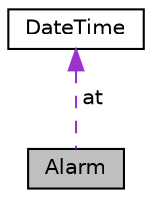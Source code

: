 digraph "Alarm"
{
 // LATEX_PDF_SIZE
  bgcolor="transparent";
  edge [fontname="Helvetica",fontsize="10",labelfontname="Helvetica",labelfontsize="10"];
  node [fontname="Helvetica",fontsize="10",shape=record];
  Node1 [label="Alarm",height=0.2,width=0.4,color="black", fillcolor="grey75", style="filled", fontcolor="black",tooltip=" "];
  Node2 -> Node1 [dir="back",color="darkorchid3",fontsize="10",style="dashed",label=" at" ,fontname="Helvetica"];
  Node2 [label="DateTime",height=0.2,width=0.4,color="black",URL="$structDateTime.html",tooltip="Represents any date or time with optional fields."];
}
